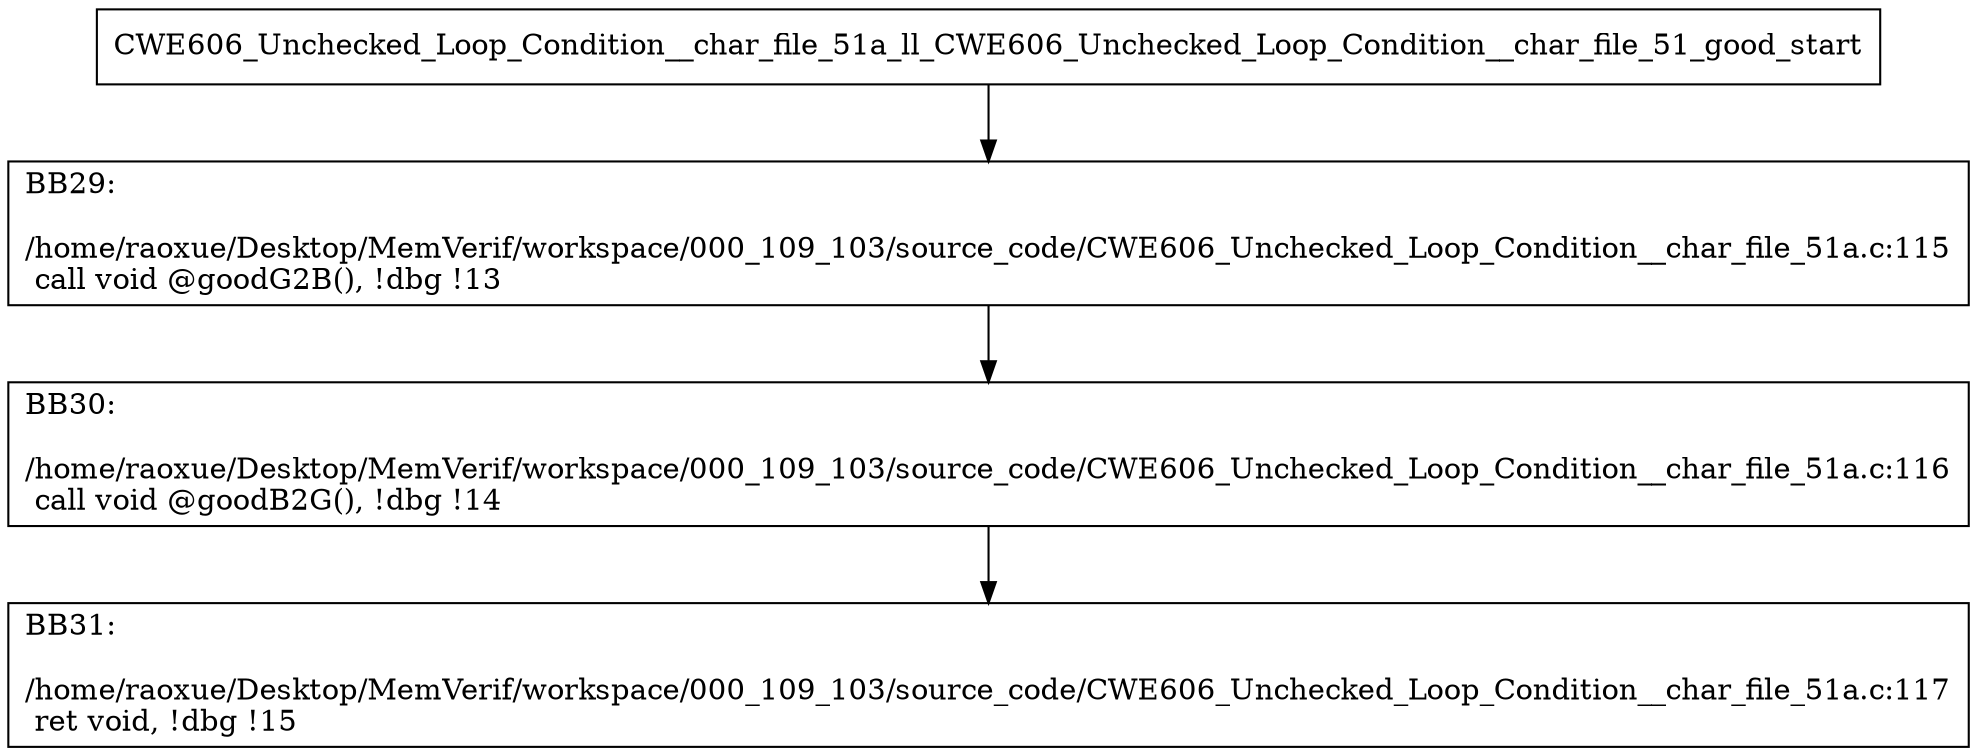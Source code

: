 digraph "CFG for'CWE606_Unchecked_Loop_Condition__char_file_51a_ll_CWE606_Unchecked_Loop_Condition__char_file_51_good' function" {
	BBCWE606_Unchecked_Loop_Condition__char_file_51a_ll_CWE606_Unchecked_Loop_Condition__char_file_51_good_start[shape=record,label="{CWE606_Unchecked_Loop_Condition__char_file_51a_ll_CWE606_Unchecked_Loop_Condition__char_file_51_good_start}"];
	BBCWE606_Unchecked_Loop_Condition__char_file_51a_ll_CWE606_Unchecked_Loop_Condition__char_file_51_good_start-> CWE606_Unchecked_Loop_Condition__char_file_51a_ll_CWE606_Unchecked_Loop_Condition__char_file_51_goodBB29;
	CWE606_Unchecked_Loop_Condition__char_file_51a_ll_CWE606_Unchecked_Loop_Condition__char_file_51_goodBB29 [shape=record, label="{BB29:\l\l/home/raoxue/Desktop/MemVerif/workspace/000_109_103/source_code/CWE606_Unchecked_Loop_Condition__char_file_51a.c:115\l
  call void @goodG2B(), !dbg !13\l
}"];
	CWE606_Unchecked_Loop_Condition__char_file_51a_ll_CWE606_Unchecked_Loop_Condition__char_file_51_goodBB29-> CWE606_Unchecked_Loop_Condition__char_file_51a_ll_CWE606_Unchecked_Loop_Condition__char_file_51_goodBB30;
	CWE606_Unchecked_Loop_Condition__char_file_51a_ll_CWE606_Unchecked_Loop_Condition__char_file_51_goodBB30 [shape=record, label="{BB30:\l\l/home/raoxue/Desktop/MemVerif/workspace/000_109_103/source_code/CWE606_Unchecked_Loop_Condition__char_file_51a.c:116\l
  call void @goodB2G(), !dbg !14\l
}"];
	CWE606_Unchecked_Loop_Condition__char_file_51a_ll_CWE606_Unchecked_Loop_Condition__char_file_51_goodBB30-> CWE606_Unchecked_Loop_Condition__char_file_51a_ll_CWE606_Unchecked_Loop_Condition__char_file_51_goodBB31;
	CWE606_Unchecked_Loop_Condition__char_file_51a_ll_CWE606_Unchecked_Loop_Condition__char_file_51_goodBB31 [shape=record, label="{BB31:\l\l/home/raoxue/Desktop/MemVerif/workspace/000_109_103/source_code/CWE606_Unchecked_Loop_Condition__char_file_51a.c:117\l
  ret void, !dbg !15\l
}"];
}
